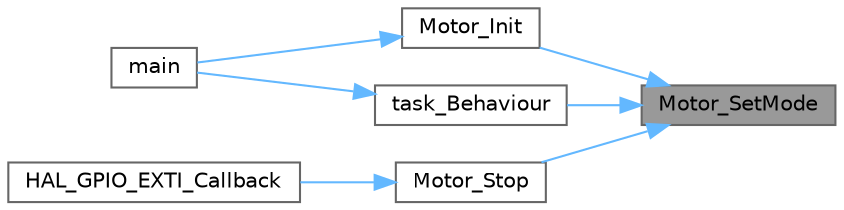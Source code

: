 digraph "Motor_SetMode"
{
 // LATEX_PDF_SIZE
  bgcolor="transparent";
  edge [fontname=Helvetica,fontsize=10,labelfontname=Helvetica,labelfontsize=10];
  node [fontname=Helvetica,fontsize=10,shape=box,height=0.2,width=0.4];
  rankdir="RL";
  Node1 [id="Node000001",label="Motor_SetMode",height=0.2,width=0.4,color="gray40", fillcolor="grey60", style="filled", fontcolor="black",tooltip="Set the operating mode of the motors."];
  Node1 -> Node2 [id="edge7_Node000001_Node000002",dir="back",color="steelblue1",style="solid",tooltip=" "];
  Node2 [id="Node000002",label="Motor_Init",height=0.2,width=0.4,color="grey40", fillcolor="white", style="filled",URL="$driver__Motor_8c.html#ad1dfbf8ee0a807290e2030e9792ef959",tooltip="Initialize the motors."];
  Node2 -> Node3 [id="edge8_Node000002_Node000003",dir="back",color="steelblue1",style="solid",tooltip=" "];
  Node3 [id="Node000003",label="main",height=0.2,width=0.4,color="grey40", fillcolor="white", style="filled",URL="$main_8c.html#a840291bc02cba5474a4cb46a9b9566fe",tooltip="The application entry point."];
  Node1 -> Node4 [id="edge9_Node000001_Node000004",dir="back",color="steelblue1",style="solid",tooltip=" "];
  Node4 [id="Node000004",label="Motor_Stop",height=0.2,width=0.4,color="grey40", fillcolor="white", style="filled",URL="$driver__Motor_8c.html#a7af54401c99ac93f3e732bca464837f1",tooltip="Stop all motors by setting their mode to standby."];
  Node4 -> Node5 [id="edge10_Node000004_Node000005",dir="back",color="steelblue1",style="solid",tooltip=" "];
  Node5 [id="Node000005",label="HAL_GPIO_EXTI_Callback",height=0.2,width=0.4,color="grey40", fillcolor="white", style="filled",URL="$main_8c.html#a0cd91fd3a9608559c2a87a8ba6cba55f",tooltip="GPIO interrupt callback for EXTI line."];
  Node1 -> Node6 [id="edge11_Node000001_Node000006",dir="back",color="steelblue1",style="solid",tooltip=" "];
  Node6 [id="Node000006",label="task_Behaviour",height=0.2,width=0.4,color="grey40", fillcolor="white", style="filled",URL="$main_8c.html#aaf35fdaa67af4eaef10cd2aa783a30cf",tooltip="Behavior control task."];
  Node6 -> Node3 [id="edge12_Node000006_Node000003",dir="back",color="steelblue1",style="solid",tooltip=" "];
}
